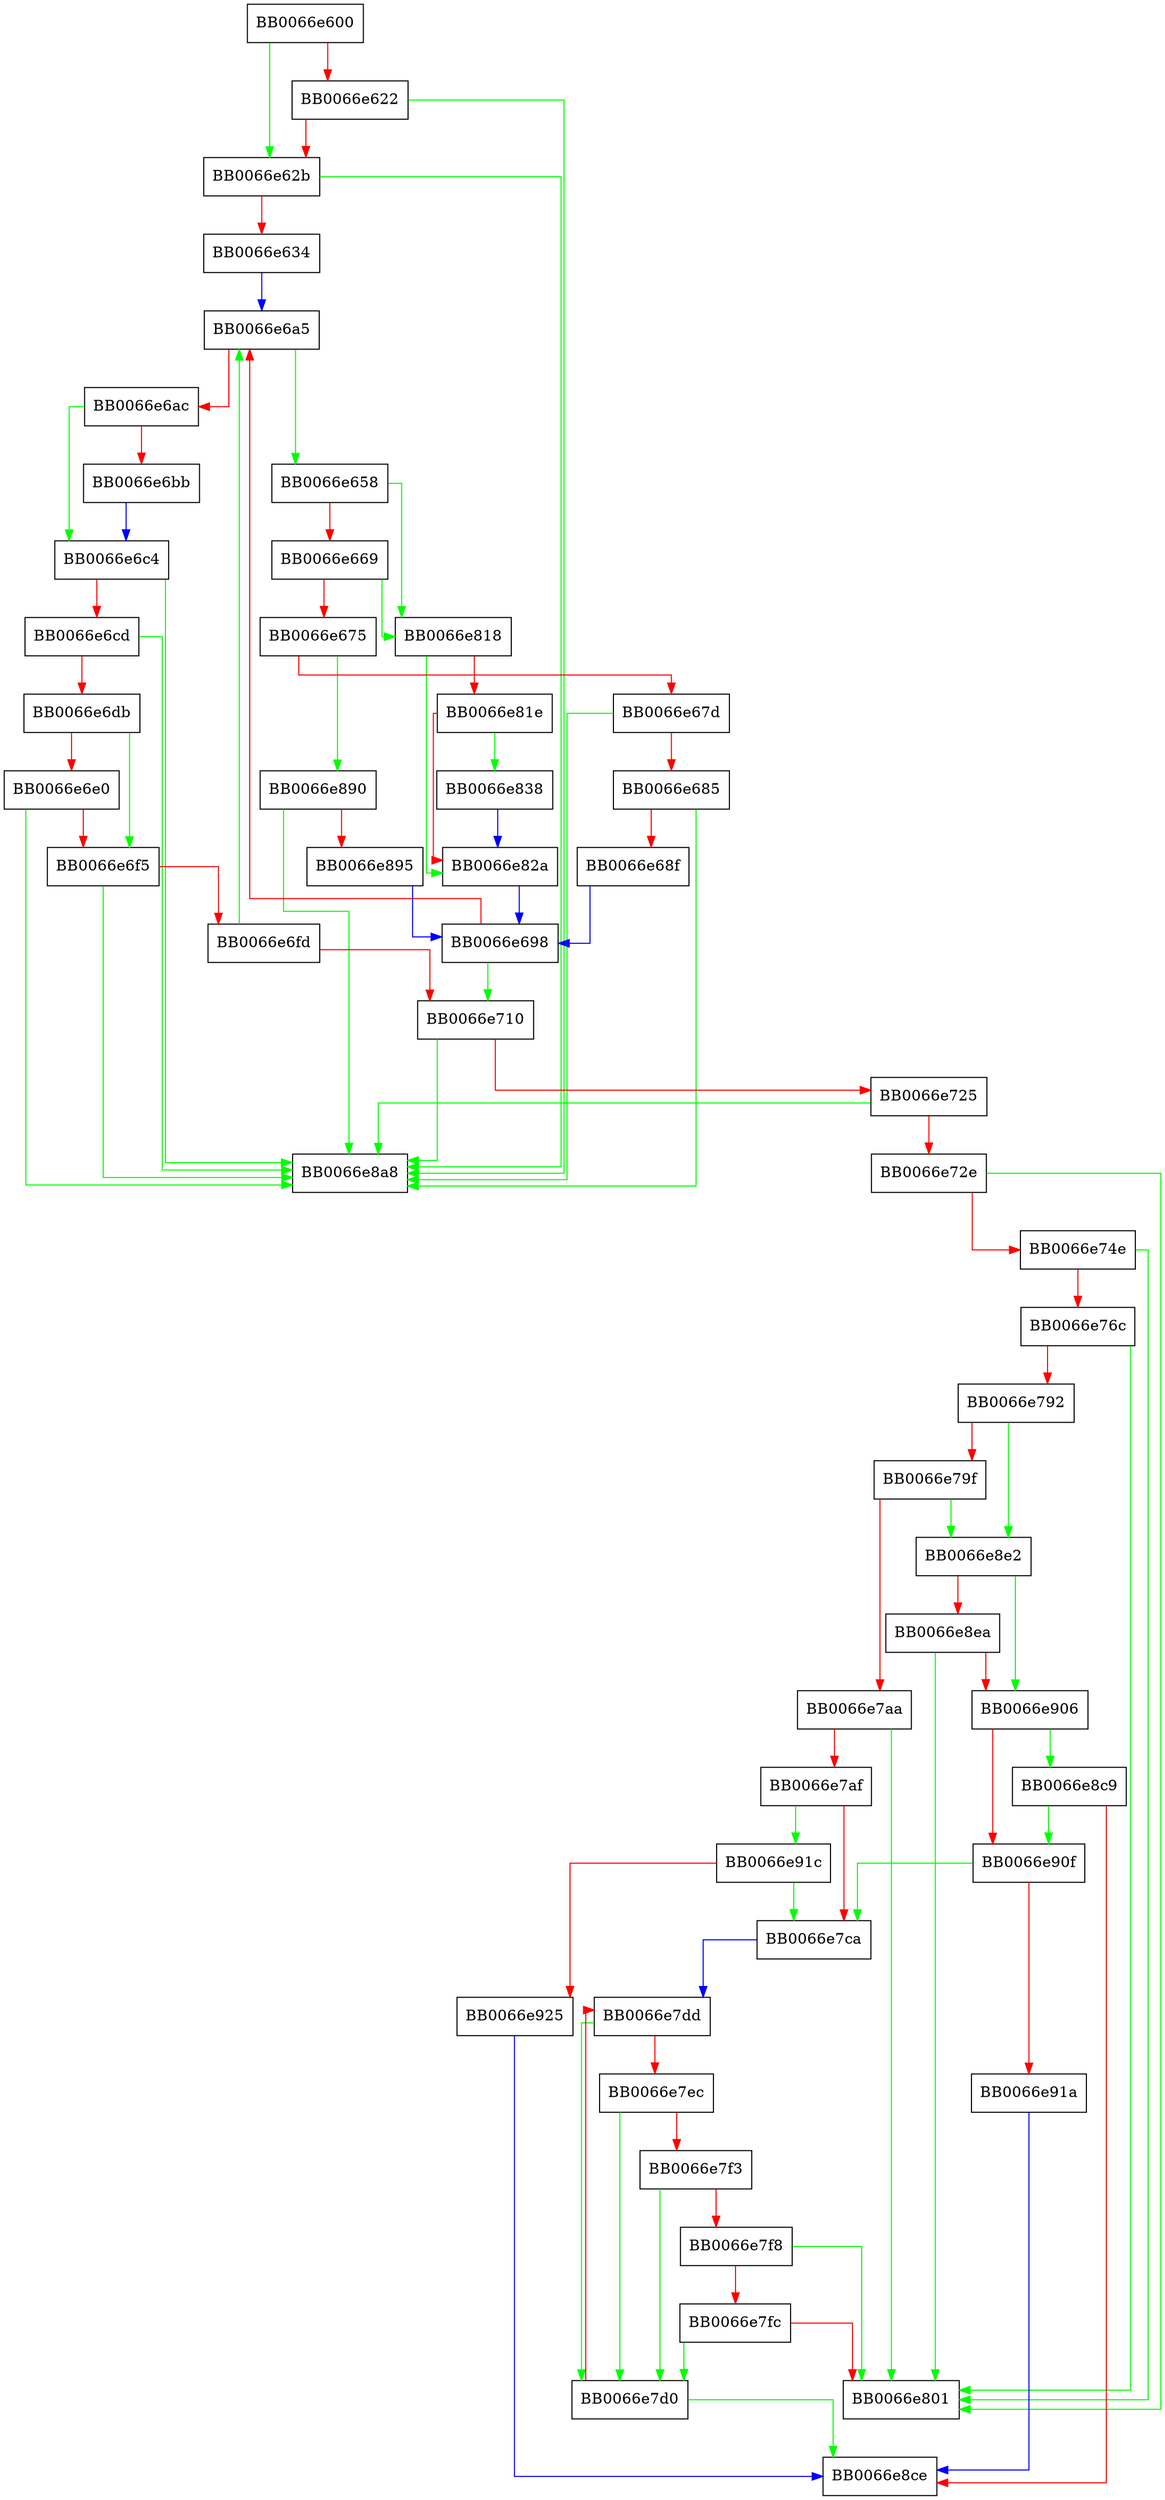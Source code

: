 digraph equal_wildcard {
  node [shape="box"];
  graph [splines=ortho];
  BB0066e600 -> BB0066e62b [color="green"];
  BB0066e600 -> BB0066e622 [color="red"];
  BB0066e622 -> BB0066e8a8 [color="green"];
  BB0066e622 -> BB0066e62b [color="red"];
  BB0066e62b -> BB0066e8a8 [color="green"];
  BB0066e62b -> BB0066e634 [color="red"];
  BB0066e634 -> BB0066e6a5 [color="blue"];
  BB0066e658 -> BB0066e818 [color="green"];
  BB0066e658 -> BB0066e669 [color="red"];
  BB0066e669 -> BB0066e818 [color="green"];
  BB0066e669 -> BB0066e675 [color="red"];
  BB0066e675 -> BB0066e890 [color="green"];
  BB0066e675 -> BB0066e67d [color="red"];
  BB0066e67d -> BB0066e8a8 [color="green"];
  BB0066e67d -> BB0066e685 [color="red"];
  BB0066e685 -> BB0066e8a8 [color="green"];
  BB0066e685 -> BB0066e68f [color="red"];
  BB0066e68f -> BB0066e698 [color="blue"];
  BB0066e698 -> BB0066e710 [color="green"];
  BB0066e698 -> BB0066e6a5 [color="red"];
  BB0066e6a5 -> BB0066e658 [color="green"];
  BB0066e6a5 -> BB0066e6ac [color="red"];
  BB0066e6ac -> BB0066e6c4 [color="green"];
  BB0066e6ac -> BB0066e6bb [color="red"];
  BB0066e6bb -> BB0066e6c4 [color="blue"];
  BB0066e6c4 -> BB0066e8a8 [color="green"];
  BB0066e6c4 -> BB0066e6cd [color="red"];
  BB0066e6cd -> BB0066e8a8 [color="green"];
  BB0066e6cd -> BB0066e6db [color="red"];
  BB0066e6db -> BB0066e6f5 [color="green"];
  BB0066e6db -> BB0066e6e0 [color="red"];
  BB0066e6e0 -> BB0066e8a8 [color="green"];
  BB0066e6e0 -> BB0066e6f5 [color="red"];
  BB0066e6f5 -> BB0066e8a8 [color="green"];
  BB0066e6f5 -> BB0066e6fd [color="red"];
  BB0066e6fd -> BB0066e6a5 [color="green"];
  BB0066e6fd -> BB0066e710 [color="red"];
  BB0066e710 -> BB0066e8a8 [color="green"];
  BB0066e710 -> BB0066e725 [color="red"];
  BB0066e725 -> BB0066e8a8 [color="green"];
  BB0066e725 -> BB0066e72e [color="red"];
  BB0066e72e -> BB0066e801 [color="green"];
  BB0066e72e -> BB0066e74e [color="red"];
  BB0066e74e -> BB0066e801 [color="green"];
  BB0066e74e -> BB0066e76c [color="red"];
  BB0066e76c -> BB0066e801 [color="green"];
  BB0066e76c -> BB0066e792 [color="red"];
  BB0066e792 -> BB0066e8e2 [color="green"];
  BB0066e792 -> BB0066e79f [color="red"];
  BB0066e79f -> BB0066e8e2 [color="green"];
  BB0066e79f -> BB0066e7aa [color="red"];
  BB0066e7aa -> BB0066e801 [color="green"];
  BB0066e7aa -> BB0066e7af [color="red"];
  BB0066e7af -> BB0066e91c [color="green"];
  BB0066e7af -> BB0066e7ca [color="red"];
  BB0066e7ca -> BB0066e7dd [color="blue"];
  BB0066e7d0 -> BB0066e8ce [color="green"];
  BB0066e7d0 -> BB0066e7dd [color="red"];
  BB0066e7dd -> BB0066e7d0 [color="green"];
  BB0066e7dd -> BB0066e7ec [color="red"];
  BB0066e7ec -> BB0066e7d0 [color="green"];
  BB0066e7ec -> BB0066e7f3 [color="red"];
  BB0066e7f3 -> BB0066e7d0 [color="green"];
  BB0066e7f3 -> BB0066e7f8 [color="red"];
  BB0066e7f8 -> BB0066e801 [color="green"];
  BB0066e7f8 -> BB0066e7fc [color="red"];
  BB0066e7fc -> BB0066e7d0 [color="green"];
  BB0066e7fc -> BB0066e801 [color="red"];
  BB0066e818 -> BB0066e82a [color="green"];
  BB0066e818 -> BB0066e81e [color="red"];
  BB0066e81e -> BB0066e838 [color="green"];
  BB0066e81e -> BB0066e82a [color="red"];
  BB0066e82a -> BB0066e698 [color="blue"];
  BB0066e838 -> BB0066e82a [color="blue"];
  BB0066e890 -> BB0066e8a8 [color="green"];
  BB0066e890 -> BB0066e895 [color="red"];
  BB0066e895 -> BB0066e698 [color="blue"];
  BB0066e8c9 -> BB0066e90f [color="green"];
  BB0066e8c9 -> BB0066e8ce [color="red"];
  BB0066e8e2 -> BB0066e906 [color="green"];
  BB0066e8e2 -> BB0066e8ea [color="red"];
  BB0066e8ea -> BB0066e801 [color="green"];
  BB0066e8ea -> BB0066e906 [color="red"];
  BB0066e906 -> BB0066e8c9 [color="green"];
  BB0066e906 -> BB0066e90f [color="red"];
  BB0066e90f -> BB0066e7ca [color="green"];
  BB0066e90f -> BB0066e91a [color="red"];
  BB0066e91a -> BB0066e8ce [color="blue"];
  BB0066e91c -> BB0066e7ca [color="green"];
  BB0066e91c -> BB0066e925 [color="red"];
  BB0066e925 -> BB0066e8ce [color="blue"];
}